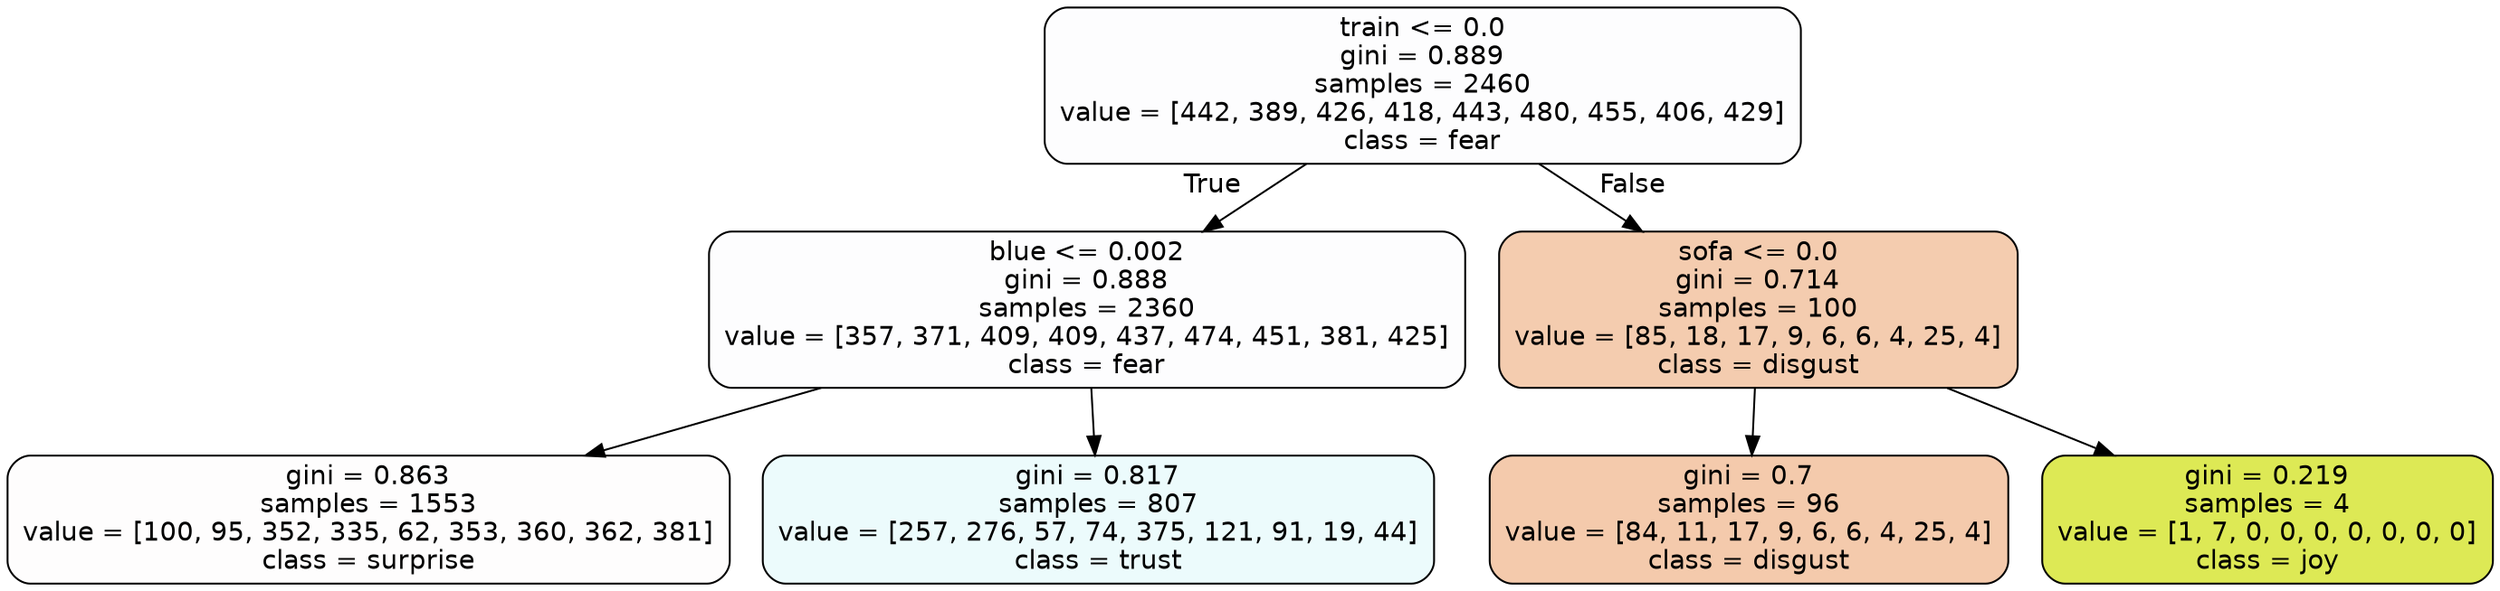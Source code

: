 digraph Tree {
node [shape=box, style="filled, rounded", color="black", fontname=helvetica] ;
edge [fontname=helvetica] ;
0 [label="train <= 0.0\ngini = 0.889\nsamples = 2460\nvalue = [442, 389, 426, 418, 443, 480, 455, 406, 429]\nclass = fear", fillcolor="#3964e502"] ;
1 [label="blue <= 0.002\ngini = 0.888\nsamples = 2360\nvalue = [357, 371, 409, 409, 437, 474, 451, 381, 425]\nclass = fear", fillcolor="#3964e502"] ;
0 -> 1 [labeldistance=2.5, labelangle=45, headlabel="True"] ;
2 [label="gini = 0.863\nsamples = 1553\nvalue = [100, 95, 352, 335, 62, 353, 360, 362, 381]\nclass = surprise", fillcolor="#e5396402"] ;
1 -> 2 ;
3 [label="gini = 0.817\nsamples = 807\nvalue = [257, 276, 57, 74, 375, 121, 91, 19, 44]\nclass = trust", fillcolor="#39d7e518"] ;
1 -> 3 ;
4 [label="sofa <= 0.0\ngini = 0.714\nsamples = 100\nvalue = [85, 18, 17, 9, 6, 6, 4, 25, 4]\nclass = disgust", fillcolor="#e5813967"] ;
0 -> 4 [labeldistance=2.5, labelangle=-45, headlabel="False"] ;
5 [label="gini = 0.7\nsamples = 96\nvalue = [84, 11, 17, 9, 6, 6, 4, 25, 4]\nclass = disgust", fillcolor="#e581396b"] ;
4 -> 5 ;
6 [label="gini = 0.219\nsamples = 4\nvalue = [1, 7, 0, 0, 0, 0, 0, 0, 0]\nclass = joy", fillcolor="#d7e539db"] ;
4 -> 6 ;
}